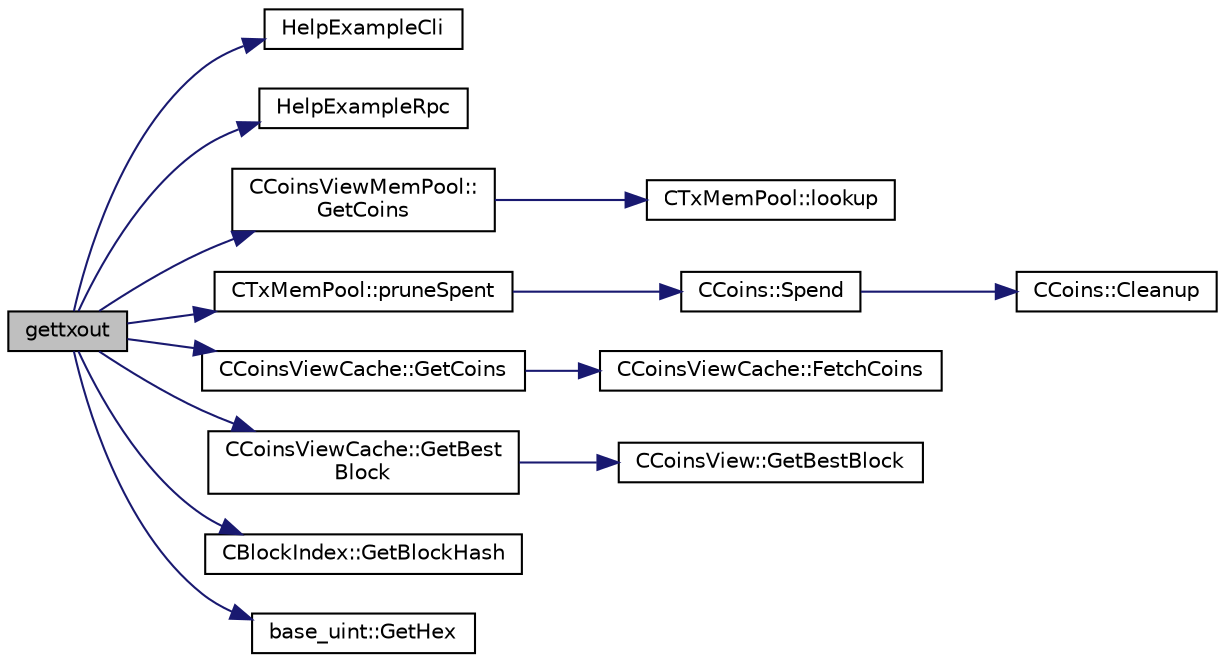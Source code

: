 digraph "gettxout"
{
  edge [fontname="Helvetica",fontsize="10",labelfontname="Helvetica",labelfontsize="10"];
  node [fontname="Helvetica",fontsize="10",shape=record];
  rankdir="LR";
  Node162 [label="gettxout",height=0.2,width=0.4,color="black", fillcolor="grey75", style="filled", fontcolor="black"];
  Node162 -> Node163 [color="midnightblue",fontsize="10",style="solid",fontname="Helvetica"];
  Node163 [label="HelpExampleCli",height=0.2,width=0.4,color="black", fillcolor="white", style="filled",URL="$rpcserver_8cpp.html#ac01ac6eab5467567ed0da106814e04ec"];
  Node162 -> Node164 [color="midnightblue",fontsize="10",style="solid",fontname="Helvetica"];
  Node164 [label="HelpExampleRpc",height=0.2,width=0.4,color="black", fillcolor="white", style="filled",URL="$rpcserver_8cpp.html#a06ea60e24e5a1053a14a11b1009bf9ef"];
  Node162 -> Node165 [color="midnightblue",fontsize="10",style="solid",fontname="Helvetica"];
  Node165 [label="CCoinsViewMemPool::\lGetCoins",height=0.2,width=0.4,color="black", fillcolor="white", style="filled",URL="$class_c_coins_view_mem_pool.html#a1a4a556821b1680ff4b73758c8a1e471",tooltip="Retrieve the CCoins (unspent transaction outputs) for a given txid. "];
  Node165 -> Node166 [color="midnightblue",fontsize="10",style="solid",fontname="Helvetica"];
  Node166 [label="CTxMemPool::lookup",height=0.2,width=0.4,color="black", fillcolor="white", style="filled",URL="$class_c_tx_mem_pool.html#ad6d9966cdeb4b6586f7186e709b4e77e"];
  Node162 -> Node167 [color="midnightblue",fontsize="10",style="solid",fontname="Helvetica"];
  Node167 [label="CTxMemPool::pruneSpent",height=0.2,width=0.4,color="black", fillcolor="white", style="filled",URL="$class_c_tx_mem_pool.html#ad6142b7cd3a58dae6cdaf03551c2f989"];
  Node167 -> Node168 [color="midnightblue",fontsize="10",style="solid",fontname="Helvetica"];
  Node168 [label="CCoins::Spend",height=0.2,width=0.4,color="black", fillcolor="white", style="filled",URL="$class_c_coins.html#a8d5fe8c1ab0c9558620448a19ecdb8b2",tooltip="mark an outpoint spent, and construct undo information "];
  Node168 -> Node169 [color="midnightblue",fontsize="10",style="solid",fontname="Helvetica"];
  Node169 [label="CCoins::Cleanup",height=0.2,width=0.4,color="black", fillcolor="white", style="filled",URL="$class_c_coins.html#a7cfa2efc07f4d35785c9c75caa8bddcb",tooltip="remove spent outputs at the end of vout "];
  Node162 -> Node170 [color="midnightblue",fontsize="10",style="solid",fontname="Helvetica"];
  Node170 [label="CCoinsViewCache::GetCoins",height=0.2,width=0.4,color="black", fillcolor="white", style="filled",URL="$class_c_coins_view_cache.html#a1b62444593fdb580bfa4bd6fab41fafa",tooltip="Retrieve the CCoins (unspent transaction outputs) for a given txid. "];
  Node170 -> Node171 [color="midnightblue",fontsize="10",style="solid",fontname="Helvetica"];
  Node171 [label="CCoinsViewCache::FetchCoins",height=0.2,width=0.4,color="black", fillcolor="white", style="filled",URL="$class_c_coins_view_cache.html#a7d385628b7d821d2d5b6c5aaf1734616"];
  Node162 -> Node172 [color="midnightblue",fontsize="10",style="solid",fontname="Helvetica"];
  Node172 [label="CCoinsViewCache::GetBest\lBlock",height=0.2,width=0.4,color="black", fillcolor="white", style="filled",URL="$class_c_coins_view_cache.html#a1190c94a943c067d13211179ef06470b",tooltip="Retrieve the block hash whose state this CCoinsView currently represents. "];
  Node172 -> Node173 [color="midnightblue",fontsize="10",style="solid",fontname="Helvetica"];
  Node173 [label="CCoinsView::GetBestBlock",height=0.2,width=0.4,color="black", fillcolor="white", style="filled",URL="$class_c_coins_view.html#af81f2907d360a2548d59a61388e5e5cb",tooltip="Retrieve the block hash whose state this CCoinsView currently represents. "];
  Node162 -> Node174 [color="midnightblue",fontsize="10",style="solid",fontname="Helvetica"];
  Node174 [label="CBlockIndex::GetBlockHash",height=0.2,width=0.4,color="black", fillcolor="white", style="filled",URL="$class_c_block_index.html#a98490a2788c65cdd6ae9002b004dd74c"];
  Node162 -> Node175 [color="midnightblue",fontsize="10",style="solid",fontname="Helvetica"];
  Node175 [label="base_uint::GetHex",height=0.2,width=0.4,color="black", fillcolor="white", style="filled",URL="$classbase__uint.html#ae5e7b7481de91ebead20eebd5d685441"];
}
